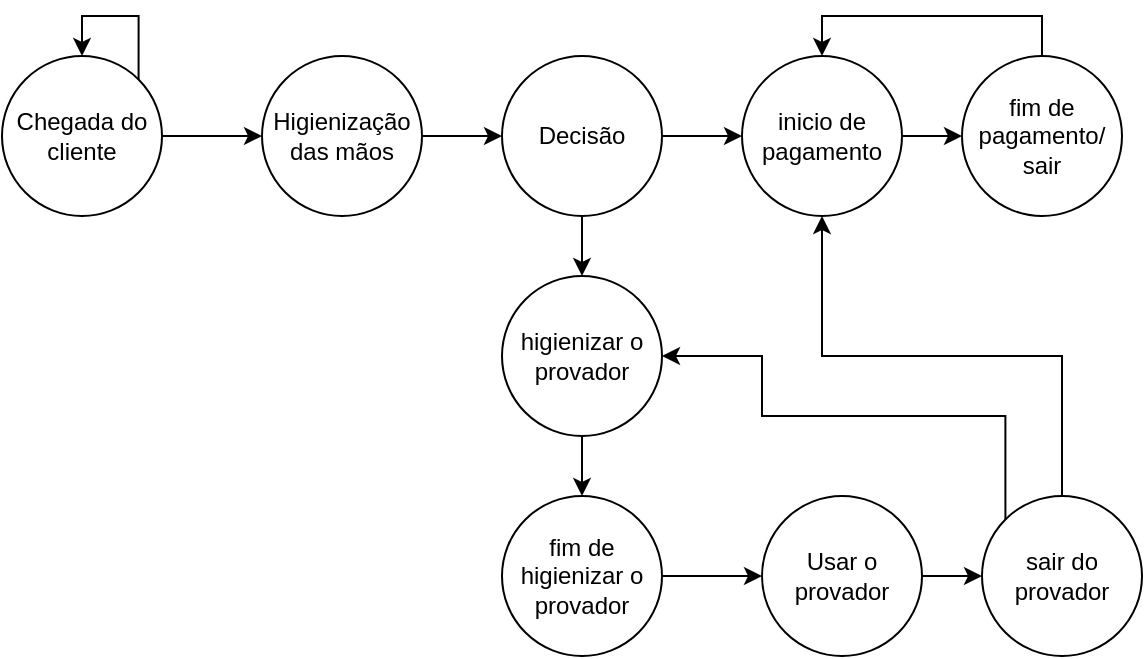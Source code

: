 <mxfile version="24.5.3" type="device">
  <diagram name="Página-1" id="soX6OL_dqcLjecJY86Vg">
    <mxGraphModel dx="1050" dy="629" grid="1" gridSize="10" guides="1" tooltips="1" connect="1" arrows="1" fold="1" page="1" pageScale="1" pageWidth="827" pageHeight="1169" math="0" shadow="0">
      <root>
        <mxCell id="0" />
        <mxCell id="1" parent="0" />
        <mxCell id="wLGioAQsDkYjrHmHDDN4-10" style="edgeStyle=orthogonalEdgeStyle;rounded=0;orthogonalLoop=1;jettySize=auto;html=1;exitX=1;exitY=0.5;exitDx=0;exitDy=0;entryX=0;entryY=0.5;entryDx=0;entryDy=0;" parent="1" source="wLGioAQsDkYjrHmHDDN4-1" target="wLGioAQsDkYjrHmHDDN4-2" edge="1">
          <mxGeometry relative="1" as="geometry" />
        </mxCell>
        <mxCell id="wLGioAQsDkYjrHmHDDN4-27" style="edgeStyle=orthogonalEdgeStyle;rounded=0;orthogonalLoop=1;jettySize=auto;html=1;exitX=1;exitY=0;exitDx=0;exitDy=0;entryX=0.5;entryY=0;entryDx=0;entryDy=0;" parent="1" source="wLGioAQsDkYjrHmHDDN4-1" target="wLGioAQsDkYjrHmHDDN4-1" edge="1">
          <mxGeometry relative="1" as="geometry">
            <mxPoint x="80" y="180" as="targetPoint" />
            <Array as="points">
              <mxPoint x="98" y="180" />
              <mxPoint x="70" y="180" />
            </Array>
          </mxGeometry>
        </mxCell>
        <mxCell id="wLGioAQsDkYjrHmHDDN4-1" value="Chegada do cliente" style="ellipse;whiteSpace=wrap;html=1;aspect=fixed;" parent="1" vertex="1">
          <mxGeometry x="30" y="200" width="80" height="80" as="geometry" />
        </mxCell>
        <mxCell id="wLGioAQsDkYjrHmHDDN4-11" style="edgeStyle=orthogonalEdgeStyle;rounded=0;orthogonalLoop=1;jettySize=auto;html=1;exitX=1;exitY=0.5;exitDx=0;exitDy=0;entryX=0;entryY=0.5;entryDx=0;entryDy=0;" parent="1" source="wLGioAQsDkYjrHmHDDN4-2" target="wLGioAQsDkYjrHmHDDN4-3" edge="1">
          <mxGeometry relative="1" as="geometry" />
        </mxCell>
        <mxCell id="wLGioAQsDkYjrHmHDDN4-2" value="Higienização das mãos" style="ellipse;whiteSpace=wrap;html=1;aspect=fixed;" parent="1" vertex="1">
          <mxGeometry x="160" y="200" width="80" height="80" as="geometry" />
        </mxCell>
        <mxCell id="wLGioAQsDkYjrHmHDDN4-12" style="edgeStyle=orthogonalEdgeStyle;rounded=0;orthogonalLoop=1;jettySize=auto;html=1;exitX=1;exitY=0.5;exitDx=0;exitDy=0;" parent="1" source="wLGioAQsDkYjrHmHDDN4-3" target="wLGioAQsDkYjrHmHDDN4-5" edge="1">
          <mxGeometry relative="1" as="geometry" />
        </mxCell>
        <mxCell id="wLGioAQsDkYjrHmHDDN4-21" style="edgeStyle=orthogonalEdgeStyle;rounded=0;orthogonalLoop=1;jettySize=auto;html=1;exitX=0.5;exitY=1;exitDx=0;exitDy=0;entryX=0.5;entryY=0;entryDx=0;entryDy=0;" parent="1" source="wLGioAQsDkYjrHmHDDN4-3" target="wLGioAQsDkYjrHmHDDN4-8" edge="1">
          <mxGeometry relative="1" as="geometry" />
        </mxCell>
        <mxCell id="wLGioAQsDkYjrHmHDDN4-3" value="Decisão" style="ellipse;whiteSpace=wrap;html=1;aspect=fixed;" parent="1" vertex="1">
          <mxGeometry x="280" y="200" width="80" height="80" as="geometry" />
        </mxCell>
        <mxCell id="wLGioAQsDkYjrHmHDDN4-23" style="edgeStyle=orthogonalEdgeStyle;rounded=0;orthogonalLoop=1;jettySize=auto;html=1;exitX=1;exitY=0.5;exitDx=0;exitDy=0;entryX=0;entryY=0.5;entryDx=0;entryDy=0;" parent="1" source="wLGioAQsDkYjrHmHDDN4-4" target="wLGioAQsDkYjrHmHDDN4-7" edge="1">
          <mxGeometry relative="1" as="geometry" />
        </mxCell>
        <mxCell id="wLGioAQsDkYjrHmHDDN4-4" value="Usar o provador" style="ellipse;whiteSpace=wrap;html=1;aspect=fixed;" parent="1" vertex="1">
          <mxGeometry x="410" y="420" width="80" height="80" as="geometry" />
        </mxCell>
        <mxCell id="wLGioAQsDkYjrHmHDDN4-13" style="edgeStyle=orthogonalEdgeStyle;rounded=0;orthogonalLoop=1;jettySize=auto;html=1;exitX=1;exitY=0.5;exitDx=0;exitDy=0;" parent="1" source="wLGioAQsDkYjrHmHDDN4-5" target="wLGioAQsDkYjrHmHDDN4-6" edge="1">
          <mxGeometry relative="1" as="geometry" />
        </mxCell>
        <mxCell id="wLGioAQsDkYjrHmHDDN4-5" value="inicio de pagamento" style="ellipse;whiteSpace=wrap;html=1;aspect=fixed;" parent="1" vertex="1">
          <mxGeometry x="400" y="200" width="80" height="80" as="geometry" />
        </mxCell>
        <mxCell id="wLGioAQsDkYjrHmHDDN4-25" style="edgeStyle=orthogonalEdgeStyle;rounded=0;orthogonalLoop=1;jettySize=auto;html=1;exitX=0.5;exitY=0;exitDx=0;exitDy=0;entryX=0.5;entryY=0;entryDx=0;entryDy=0;" parent="1" source="wLGioAQsDkYjrHmHDDN4-6" target="wLGioAQsDkYjrHmHDDN4-5" edge="1">
          <mxGeometry relative="1" as="geometry" />
        </mxCell>
        <mxCell id="wLGioAQsDkYjrHmHDDN4-6" value="fim de pagamento/ sair" style="ellipse;whiteSpace=wrap;html=1;aspect=fixed;" parent="1" vertex="1">
          <mxGeometry x="510" y="200" width="80" height="80" as="geometry" />
        </mxCell>
        <mxCell id="wLGioAQsDkYjrHmHDDN4-24" style="edgeStyle=orthogonalEdgeStyle;rounded=0;orthogonalLoop=1;jettySize=auto;html=1;exitX=0.5;exitY=0;exitDx=0;exitDy=0;entryX=0.5;entryY=1;entryDx=0;entryDy=0;" parent="1" source="wLGioAQsDkYjrHmHDDN4-7" target="wLGioAQsDkYjrHmHDDN4-5" edge="1">
          <mxGeometry relative="1" as="geometry" />
        </mxCell>
        <mxCell id="GMagkusRizMqGRUGgOvg-1" style="edgeStyle=orthogonalEdgeStyle;rounded=0;orthogonalLoop=1;jettySize=auto;html=1;exitX=0;exitY=0;exitDx=0;exitDy=0;entryX=1;entryY=0.5;entryDx=0;entryDy=0;" edge="1" parent="1" source="wLGioAQsDkYjrHmHDDN4-7" target="wLGioAQsDkYjrHmHDDN4-8">
          <mxGeometry relative="1" as="geometry">
            <Array as="points">
              <mxPoint x="532" y="380" />
              <mxPoint x="410" y="380" />
              <mxPoint x="410" y="350" />
            </Array>
          </mxGeometry>
        </mxCell>
        <mxCell id="wLGioAQsDkYjrHmHDDN4-7" value="sair do provador" style="ellipse;whiteSpace=wrap;html=1;aspect=fixed;" parent="1" vertex="1">
          <mxGeometry x="520" y="420" width="80" height="80" as="geometry" />
        </mxCell>
        <mxCell id="wLGioAQsDkYjrHmHDDN4-20" style="edgeStyle=orthogonalEdgeStyle;rounded=0;orthogonalLoop=1;jettySize=auto;html=1;exitX=0.5;exitY=1;exitDx=0;exitDy=0;entryX=0.5;entryY=0;entryDx=0;entryDy=0;" parent="1" source="wLGioAQsDkYjrHmHDDN4-8" target="wLGioAQsDkYjrHmHDDN4-9" edge="1">
          <mxGeometry relative="1" as="geometry" />
        </mxCell>
        <mxCell id="wLGioAQsDkYjrHmHDDN4-8" value="higienizar o provador" style="ellipse;whiteSpace=wrap;html=1;aspect=fixed;" parent="1" vertex="1">
          <mxGeometry x="280" y="310" width="80" height="80" as="geometry" />
        </mxCell>
        <mxCell id="wLGioAQsDkYjrHmHDDN4-22" style="edgeStyle=orthogonalEdgeStyle;rounded=0;orthogonalLoop=1;jettySize=auto;html=1;exitX=1;exitY=0.5;exitDx=0;exitDy=0;entryX=0;entryY=0.5;entryDx=0;entryDy=0;" parent="1" source="wLGioAQsDkYjrHmHDDN4-9" target="wLGioAQsDkYjrHmHDDN4-4" edge="1">
          <mxGeometry relative="1" as="geometry" />
        </mxCell>
        <mxCell id="wLGioAQsDkYjrHmHDDN4-9" value="fim de higienizar o provador" style="ellipse;whiteSpace=wrap;html=1;aspect=fixed;" parent="1" vertex="1">
          <mxGeometry x="280" y="420" width="80" height="80" as="geometry" />
        </mxCell>
      </root>
    </mxGraphModel>
  </diagram>
</mxfile>
